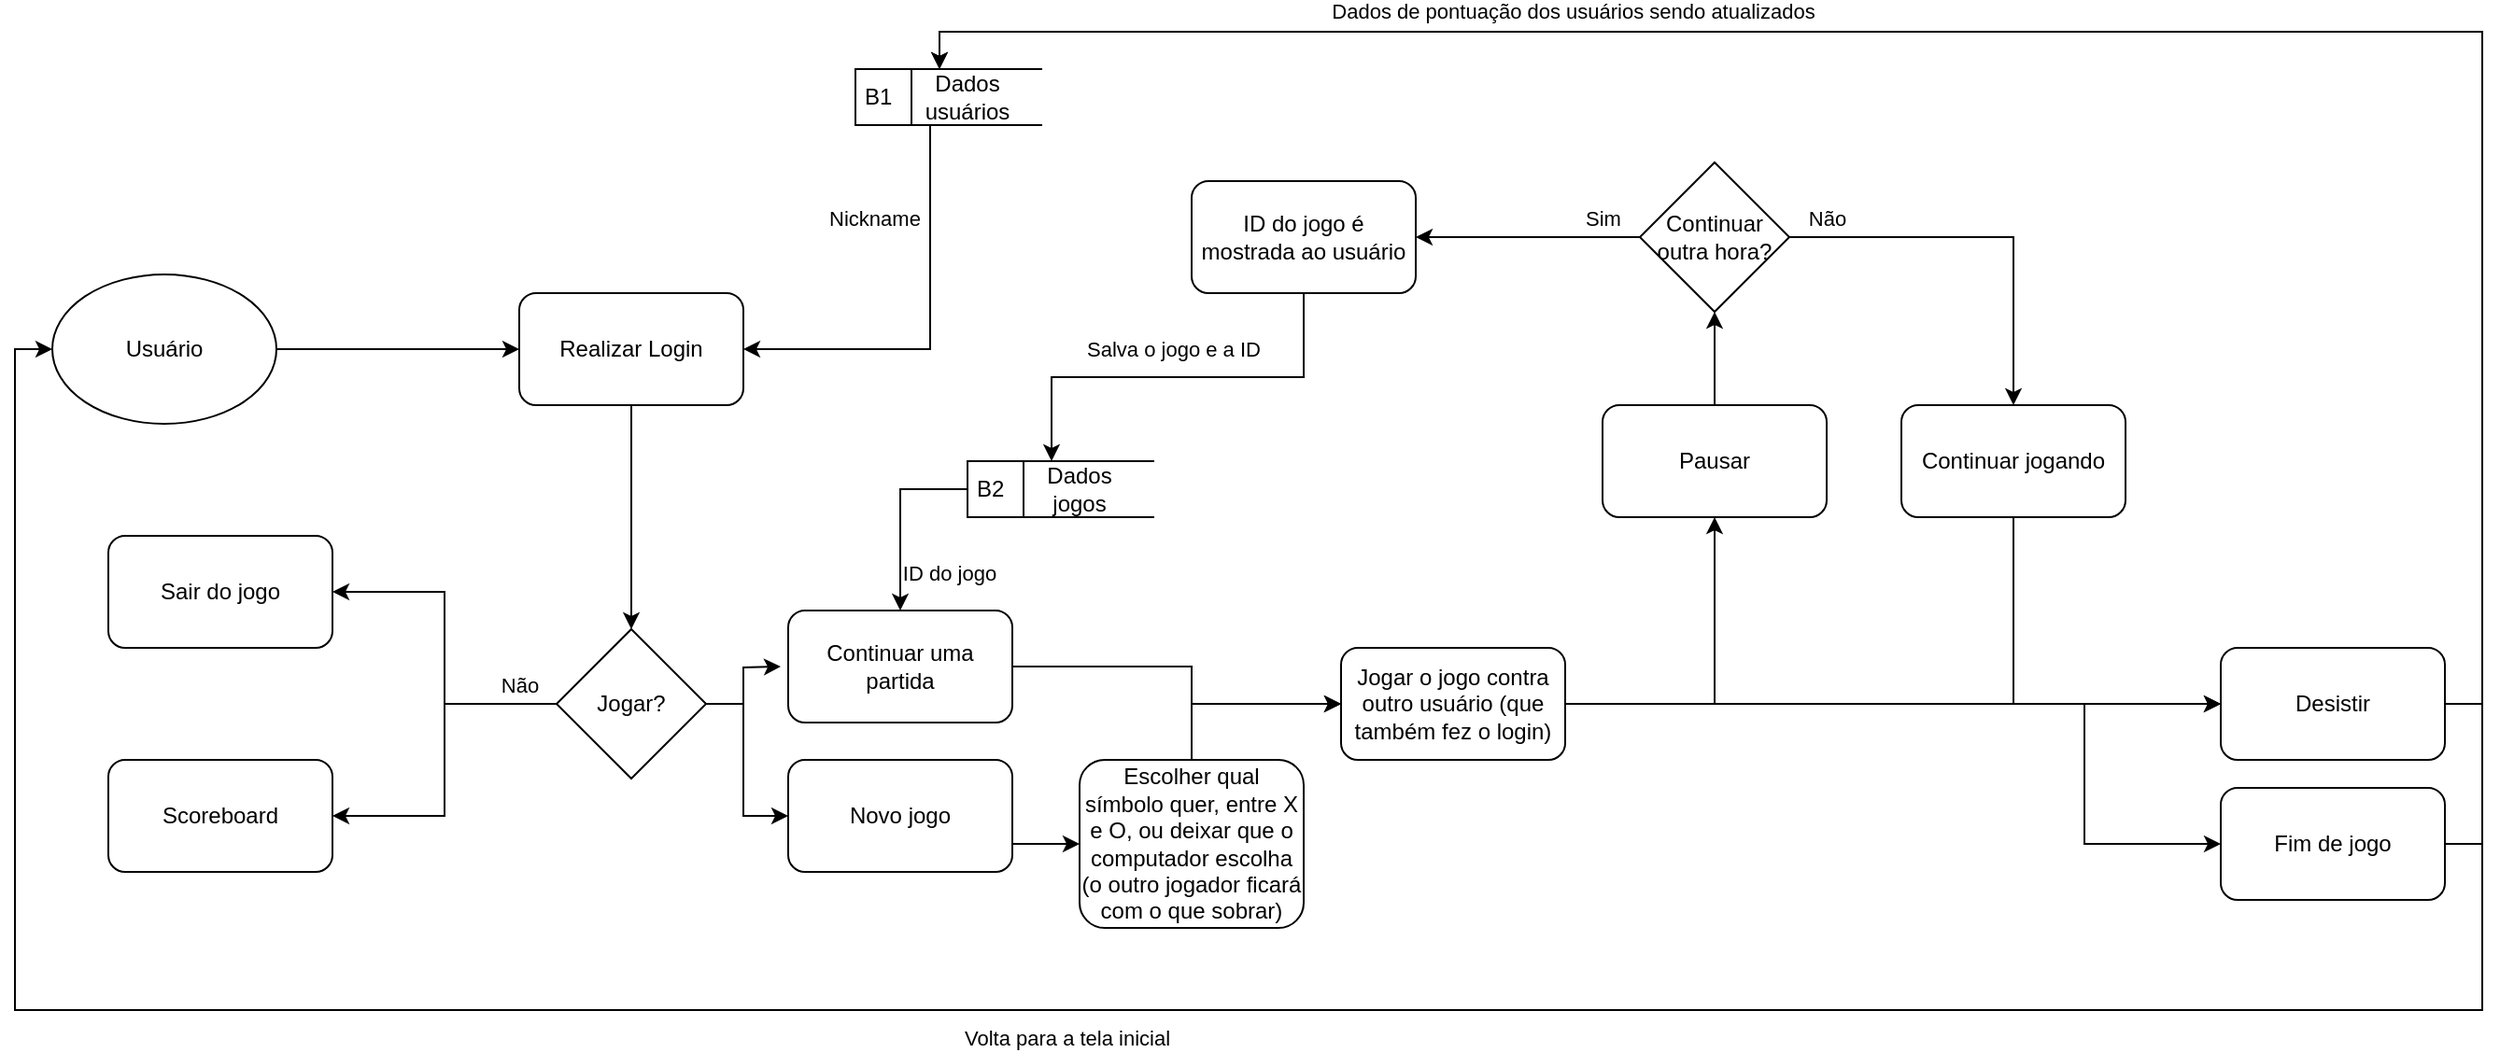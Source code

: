 <mxfile version="22.0.8" type="github">
  <diagram name="Página-1" id="T0-vbMG73sq1lB9JLtOu">
    <mxGraphModel dx="1919" dy="965" grid="0" gridSize="10" guides="1" tooltips="1" connect="1" arrows="1" fold="1" page="0" pageScale="1" pageWidth="827" pageHeight="1169" math="0" shadow="0">
      <root>
        <mxCell id="0" />
        <mxCell id="1" parent="0" />
        <mxCell id="H5piIwi7xyB4hDqtzY4R-3" style="edgeStyle=orthogonalEdgeStyle;rounded=0;orthogonalLoop=1;jettySize=auto;html=1;exitX=1;exitY=0.5;exitDx=0;exitDy=0;" edge="1" parent="1" source="H5piIwi7xyB4hDqtzY4R-1" target="H5piIwi7xyB4hDqtzY4R-2">
          <mxGeometry relative="1" as="geometry" />
        </mxCell>
        <mxCell id="H5piIwi7xyB4hDqtzY4R-1" value="Usuário" style="ellipse;whiteSpace=wrap;html=1;" vertex="1" parent="1">
          <mxGeometry x="20" y="110" width="120" height="80" as="geometry" />
        </mxCell>
        <mxCell id="H5piIwi7xyB4hDqtzY4R-5" style="edgeStyle=orthogonalEdgeStyle;rounded=0;orthogonalLoop=1;jettySize=auto;html=1;exitX=0.5;exitY=1;exitDx=0;exitDy=0;entryX=0.5;entryY=0;entryDx=0;entryDy=0;" edge="1" parent="1" source="H5piIwi7xyB4hDqtzY4R-2" target="H5piIwi7xyB4hDqtzY4R-4">
          <mxGeometry relative="1" as="geometry" />
        </mxCell>
        <mxCell id="H5piIwi7xyB4hDqtzY4R-2" value="Realizar Login" style="rounded=1;whiteSpace=wrap;html=1;" vertex="1" parent="1">
          <mxGeometry x="270" y="120" width="120" height="60" as="geometry" />
        </mxCell>
        <mxCell id="H5piIwi7xyB4hDqtzY4R-29" style="edgeStyle=orthogonalEdgeStyle;rounded=0;orthogonalLoop=1;jettySize=auto;html=1;exitX=0;exitY=0.5;exitDx=0;exitDy=0;entryX=1;entryY=0.5;entryDx=0;entryDy=0;" edge="1" parent="1" source="H5piIwi7xyB4hDqtzY4R-4" target="H5piIwi7xyB4hDqtzY4R-10">
          <mxGeometry relative="1" as="geometry" />
        </mxCell>
        <mxCell id="H5piIwi7xyB4hDqtzY4R-30" style="edgeStyle=orthogonalEdgeStyle;rounded=0;orthogonalLoop=1;jettySize=auto;html=1;exitX=0;exitY=0.5;exitDx=0;exitDy=0;entryX=1;entryY=0.5;entryDx=0;entryDy=0;" edge="1" parent="1" source="H5piIwi7xyB4hDqtzY4R-4" target="H5piIwi7xyB4hDqtzY4R-9">
          <mxGeometry relative="1" as="geometry" />
        </mxCell>
        <mxCell id="H5piIwi7xyB4hDqtzY4R-31" value="Não" style="edgeLabel;html=1;align=center;verticalAlign=middle;resizable=0;points=[];" vertex="1" connectable="0" parent="H5piIwi7xyB4hDqtzY4R-30">
          <mxGeometry x="-0.8" y="-2" relative="1" as="geometry">
            <mxPoint x="-2" y="-8" as="offset" />
          </mxGeometry>
        </mxCell>
        <mxCell id="H5piIwi7xyB4hDqtzY4R-34" style="edgeStyle=orthogonalEdgeStyle;rounded=0;orthogonalLoop=1;jettySize=auto;html=1;exitX=1;exitY=0.5;exitDx=0;exitDy=0;" edge="1" parent="1" source="H5piIwi7xyB4hDqtzY4R-4">
          <mxGeometry relative="1" as="geometry">
            <mxPoint x="410" y="320" as="targetPoint" />
          </mxGeometry>
        </mxCell>
        <mxCell id="H5piIwi7xyB4hDqtzY4R-35" style="edgeStyle=orthogonalEdgeStyle;rounded=0;orthogonalLoop=1;jettySize=auto;html=1;exitX=1;exitY=0.5;exitDx=0;exitDy=0;entryX=0;entryY=0.5;entryDx=0;entryDy=0;" edge="1" parent="1" source="H5piIwi7xyB4hDqtzY4R-4" target="H5piIwi7xyB4hDqtzY4R-32">
          <mxGeometry relative="1" as="geometry">
            <Array as="points">
              <mxPoint x="390" y="340" />
              <mxPoint x="390" y="400" />
            </Array>
          </mxGeometry>
        </mxCell>
        <mxCell id="H5piIwi7xyB4hDqtzY4R-4" value="Jogar?" style="rhombus;whiteSpace=wrap;html=1;" vertex="1" parent="1">
          <mxGeometry x="290" y="300" width="80" height="80" as="geometry" />
        </mxCell>
        <mxCell id="H5piIwi7xyB4hDqtzY4R-39" style="edgeStyle=orthogonalEdgeStyle;rounded=0;orthogonalLoop=1;jettySize=auto;html=1;exitX=0.5;exitY=0;exitDx=0;exitDy=0;entryX=0;entryY=0.5;entryDx=0;entryDy=0;" edge="1" parent="1" source="H5piIwi7xyB4hDqtzY4R-6" target="H5piIwi7xyB4hDqtzY4R-18">
          <mxGeometry relative="1" as="geometry" />
        </mxCell>
        <mxCell id="H5piIwi7xyB4hDqtzY4R-6" value="Escolher qual símbolo quer, entre X e O, ou deixar que o computador escolha (o outro jogador ficará com o que sobrar)" style="rounded=1;whiteSpace=wrap;html=1;" vertex="1" parent="1">
          <mxGeometry x="570" y="370" width="120" height="90" as="geometry" />
        </mxCell>
        <mxCell id="H5piIwi7xyB4hDqtzY4R-9" value="Scoreboard" style="rounded=1;whiteSpace=wrap;html=1;" vertex="1" parent="1">
          <mxGeometry x="50" y="370" width="120" height="60" as="geometry" />
        </mxCell>
        <mxCell id="H5piIwi7xyB4hDqtzY4R-10" value="Sair do jogo" style="rounded=1;whiteSpace=wrap;html=1;" vertex="1" parent="1">
          <mxGeometry x="50" y="250" width="120" height="60" as="geometry" />
        </mxCell>
        <mxCell id="H5piIwi7xyB4hDqtzY4R-14" value="B1" style="html=1;dashed=0;whiteSpace=wrap;shape=mxgraph.dfd.dataStoreID;align=left;spacingLeft=3;points=[[0,0],[0.5,0],[1,0],[0,0.5],[1,0.5],[0,1],[0.5,1],[1,1]];" vertex="1" parent="1">
          <mxGeometry x="450" width="100" height="30" as="geometry" />
        </mxCell>
        <mxCell id="H5piIwi7xyB4hDqtzY4R-16" style="edgeStyle=orthogonalEdgeStyle;rounded=0;orthogonalLoop=1;jettySize=auto;html=1;entryX=1;entryY=0.5;entryDx=0;entryDy=0;" edge="1" parent="1" source="H5piIwi7xyB4hDqtzY4R-15" target="H5piIwi7xyB4hDqtzY4R-2">
          <mxGeometry relative="1" as="geometry">
            <Array as="points">
              <mxPoint x="490" y="150" />
            </Array>
          </mxGeometry>
        </mxCell>
        <mxCell id="H5piIwi7xyB4hDqtzY4R-17" value="Nickname" style="edgeLabel;html=1;align=center;verticalAlign=middle;resizable=0;points=[];" vertex="1" connectable="0" parent="H5piIwi7xyB4hDqtzY4R-16">
          <mxGeometry x="-0.6" y="-1" relative="1" as="geometry">
            <mxPoint x="-29" y="6" as="offset" />
          </mxGeometry>
        </mxCell>
        <mxCell id="H5piIwi7xyB4hDqtzY4R-15" value="Dados usuários" style="text;html=1;strokeColor=none;fillColor=none;align=center;verticalAlign=middle;whiteSpace=wrap;rounded=0;" vertex="1" parent="1">
          <mxGeometry x="480" width="60" height="30" as="geometry" />
        </mxCell>
        <mxCell id="H5piIwi7xyB4hDqtzY4R-42" style="edgeStyle=orthogonalEdgeStyle;rounded=0;orthogonalLoop=1;jettySize=auto;html=1;exitX=1;exitY=0.5;exitDx=0;exitDy=0;entryX=0.5;entryY=1;entryDx=0;entryDy=0;" edge="1" parent="1" source="H5piIwi7xyB4hDqtzY4R-18" target="H5piIwi7xyB4hDqtzY4R-21">
          <mxGeometry relative="1" as="geometry" />
        </mxCell>
        <mxCell id="H5piIwi7xyB4hDqtzY4R-44" style="edgeStyle=orthogonalEdgeStyle;rounded=0;orthogonalLoop=1;jettySize=auto;html=1;exitX=1;exitY=0.5;exitDx=0;exitDy=0;entryX=0;entryY=0.5;entryDx=0;entryDy=0;" edge="1" parent="1" source="H5piIwi7xyB4hDqtzY4R-18" target="H5piIwi7xyB4hDqtzY4R-23">
          <mxGeometry relative="1" as="geometry" />
        </mxCell>
        <mxCell id="H5piIwi7xyB4hDqtzY4R-64" style="edgeStyle=orthogonalEdgeStyle;rounded=0;orthogonalLoop=1;jettySize=auto;html=1;exitX=1;exitY=0.5;exitDx=0;exitDy=0;entryX=0;entryY=0.5;entryDx=0;entryDy=0;" edge="1" parent="1" source="H5piIwi7xyB4hDqtzY4R-18" target="H5piIwi7xyB4hDqtzY4R-20">
          <mxGeometry relative="1" as="geometry">
            <Array as="points">
              <mxPoint x="1108" y="340" />
              <mxPoint x="1108" y="415" />
            </Array>
          </mxGeometry>
        </mxCell>
        <mxCell id="H5piIwi7xyB4hDqtzY4R-18" value="Jogar o jogo contra outro usuário (que também fez o login)" style="rounded=1;whiteSpace=wrap;html=1;" vertex="1" parent="1">
          <mxGeometry x="710" y="310" width="120" height="60" as="geometry" />
        </mxCell>
        <mxCell id="H5piIwi7xyB4hDqtzY4R-66" style="edgeStyle=orthogonalEdgeStyle;rounded=0;orthogonalLoop=1;jettySize=auto;html=1;exitX=1;exitY=0.5;exitDx=0;exitDy=0;entryX=0.25;entryY=0;entryDx=0;entryDy=0;" edge="1" parent="1" source="H5piIwi7xyB4hDqtzY4R-20" target="H5piIwi7xyB4hDqtzY4R-15">
          <mxGeometry relative="1" as="geometry" />
        </mxCell>
        <mxCell id="H5piIwi7xyB4hDqtzY4R-68" style="edgeStyle=orthogonalEdgeStyle;rounded=0;orthogonalLoop=1;jettySize=auto;html=1;exitX=1;exitY=0.5;exitDx=0;exitDy=0;entryX=0;entryY=0.5;entryDx=0;entryDy=0;" edge="1" parent="1" source="H5piIwi7xyB4hDqtzY4R-20" target="H5piIwi7xyB4hDqtzY4R-1">
          <mxGeometry relative="1" as="geometry">
            <Array as="points">
              <mxPoint x="1321" y="415" />
              <mxPoint x="1321" y="504" />
              <mxPoint y="504" />
              <mxPoint y="150" />
            </Array>
          </mxGeometry>
        </mxCell>
        <mxCell id="H5piIwi7xyB4hDqtzY4R-70" value="Volta para a tela inicial" style="edgeLabel;html=1;align=center;verticalAlign=middle;resizable=0;points=[];" vertex="1" connectable="0" parent="H5piIwi7xyB4hDqtzY4R-68">
          <mxGeometry x="0.098" y="-1" relative="1" as="geometry">
            <mxPoint x="123" y="16" as="offset" />
          </mxGeometry>
        </mxCell>
        <mxCell id="H5piIwi7xyB4hDqtzY4R-20" value="Fim de jogo" style="rounded=1;whiteSpace=wrap;html=1;" vertex="1" parent="1">
          <mxGeometry x="1181" y="385" width="120" height="60" as="geometry" />
        </mxCell>
        <mxCell id="H5piIwi7xyB4hDqtzY4R-52" value="" style="edgeStyle=orthogonalEdgeStyle;rounded=0;orthogonalLoop=1;jettySize=auto;html=1;" edge="1" parent="1" source="H5piIwi7xyB4hDqtzY4R-21" target="H5piIwi7xyB4hDqtzY4R-51">
          <mxGeometry relative="1" as="geometry" />
        </mxCell>
        <mxCell id="H5piIwi7xyB4hDqtzY4R-21" value="Pausar" style="rounded=1;whiteSpace=wrap;html=1;" vertex="1" parent="1">
          <mxGeometry x="850" y="180" width="120" height="60" as="geometry" />
        </mxCell>
        <mxCell id="H5piIwi7xyB4hDqtzY4R-65" style="edgeStyle=orthogonalEdgeStyle;rounded=0;orthogonalLoop=1;jettySize=auto;html=1;exitX=1;exitY=0.5;exitDx=0;exitDy=0;entryX=0.25;entryY=0;entryDx=0;entryDy=0;" edge="1" parent="1" source="H5piIwi7xyB4hDqtzY4R-23" target="H5piIwi7xyB4hDqtzY4R-15">
          <mxGeometry relative="1" as="geometry" />
        </mxCell>
        <mxCell id="H5piIwi7xyB4hDqtzY4R-69" value="Dados de pontuação dos usuários sendo atualizados" style="edgeLabel;html=1;align=center;verticalAlign=middle;resizable=0;points=[];" vertex="1" connectable="0" parent="H5piIwi7xyB4hDqtzY4R-65">
          <mxGeometry x="0.454" y="2" relative="1" as="geometry">
            <mxPoint x="24" y="-13" as="offset" />
          </mxGeometry>
        </mxCell>
        <mxCell id="H5piIwi7xyB4hDqtzY4R-23" value="Desistir" style="rounded=1;whiteSpace=wrap;html=1;" vertex="1" parent="1">
          <mxGeometry x="1181" y="310" width="120" height="60" as="geometry" />
        </mxCell>
        <mxCell id="H5piIwi7xyB4hDqtzY4R-40" style="edgeStyle=orthogonalEdgeStyle;rounded=0;orthogonalLoop=1;jettySize=auto;html=1;exitX=0;exitY=0.5;exitDx=0;exitDy=0;entryX=0.5;entryY=0;entryDx=0;entryDy=0;" edge="1" parent="1" source="H5piIwi7xyB4hDqtzY4R-25" target="H5piIwi7xyB4hDqtzY4R-33">
          <mxGeometry relative="1" as="geometry" />
        </mxCell>
        <mxCell id="H5piIwi7xyB4hDqtzY4R-41" value="ID do jogo" style="edgeLabel;html=1;align=center;verticalAlign=middle;resizable=0;points=[];" vertex="1" connectable="0" parent="H5piIwi7xyB4hDqtzY4R-40">
          <mxGeometry x="0.525" relative="1" as="geometry">
            <mxPoint x="26" y="4" as="offset" />
          </mxGeometry>
        </mxCell>
        <mxCell id="H5piIwi7xyB4hDqtzY4R-25" value="B2" style="html=1;dashed=0;whiteSpace=wrap;shape=mxgraph.dfd.dataStoreID;align=left;spacingLeft=3;points=[[0,0],[0.5,0],[1,0],[0,0.5],[1,0.5],[0,1],[0.5,1],[1,1]];" vertex="1" parent="1">
          <mxGeometry x="510" y="210" width="100" height="30" as="geometry" />
        </mxCell>
        <mxCell id="H5piIwi7xyB4hDqtzY4R-26" value="Dados jogos" style="text;html=1;strokeColor=none;fillColor=none;align=center;verticalAlign=middle;whiteSpace=wrap;rounded=0;" vertex="1" parent="1">
          <mxGeometry x="540" y="210" width="60" height="30" as="geometry" />
        </mxCell>
        <mxCell id="H5piIwi7xyB4hDqtzY4R-36" style="edgeStyle=orthogonalEdgeStyle;rounded=0;orthogonalLoop=1;jettySize=auto;html=1;exitX=1;exitY=0.5;exitDx=0;exitDy=0;" edge="1" parent="1" source="H5piIwi7xyB4hDqtzY4R-32">
          <mxGeometry relative="1" as="geometry">
            <mxPoint x="570" y="415" as="targetPoint" />
            <Array as="points">
              <mxPoint x="534" y="415" />
            </Array>
          </mxGeometry>
        </mxCell>
        <mxCell id="H5piIwi7xyB4hDqtzY4R-32" value="Novo jogo" style="rounded=1;whiteSpace=wrap;html=1;" vertex="1" parent="1">
          <mxGeometry x="414" y="370" width="120" height="60" as="geometry" />
        </mxCell>
        <mxCell id="H5piIwi7xyB4hDqtzY4R-37" style="edgeStyle=orthogonalEdgeStyle;rounded=0;orthogonalLoop=1;jettySize=auto;html=1;exitX=1;exitY=0.5;exitDx=0;exitDy=0;entryX=0;entryY=0.5;entryDx=0;entryDy=0;" edge="1" parent="1" source="H5piIwi7xyB4hDqtzY4R-33" target="H5piIwi7xyB4hDqtzY4R-18">
          <mxGeometry relative="1" as="geometry">
            <Array as="points">
              <mxPoint x="630" y="320" />
              <mxPoint x="630" y="340" />
            </Array>
          </mxGeometry>
        </mxCell>
        <mxCell id="H5piIwi7xyB4hDqtzY4R-33" value="Continuar uma partida" style="rounded=1;whiteSpace=wrap;html=1;" vertex="1" parent="1">
          <mxGeometry x="414" y="290" width="120" height="60" as="geometry" />
        </mxCell>
        <mxCell id="H5piIwi7xyB4hDqtzY4R-54" style="edgeStyle=orthogonalEdgeStyle;rounded=0;orthogonalLoop=1;jettySize=auto;html=1;entryX=1;entryY=0.5;entryDx=0;entryDy=0;" edge="1" parent="1" source="H5piIwi7xyB4hDqtzY4R-51" target="H5piIwi7xyB4hDqtzY4R-53">
          <mxGeometry relative="1" as="geometry" />
        </mxCell>
        <mxCell id="H5piIwi7xyB4hDqtzY4R-58" value="Sim" style="edgeLabel;html=1;align=center;verticalAlign=middle;resizable=0;points=[];" vertex="1" connectable="0" parent="H5piIwi7xyB4hDqtzY4R-54">
          <mxGeometry x="-0.533" y="-1" relative="1" as="geometry">
            <mxPoint x="8" y="-9" as="offset" />
          </mxGeometry>
        </mxCell>
        <mxCell id="H5piIwi7xyB4hDqtzY4R-60" style="edgeStyle=orthogonalEdgeStyle;rounded=0;orthogonalLoop=1;jettySize=auto;html=1;exitX=1;exitY=0.5;exitDx=0;exitDy=0;entryX=0.5;entryY=0;entryDx=0;entryDy=0;" edge="1" parent="1" source="H5piIwi7xyB4hDqtzY4R-51" target="H5piIwi7xyB4hDqtzY4R-59">
          <mxGeometry relative="1" as="geometry" />
        </mxCell>
        <mxCell id="H5piIwi7xyB4hDqtzY4R-61" value="Não" style="edgeLabel;html=1;align=center;verticalAlign=middle;resizable=0;points=[];" vertex="1" connectable="0" parent="H5piIwi7xyB4hDqtzY4R-60">
          <mxGeometry x="-0.857" y="1" relative="1" as="geometry">
            <mxPoint x="5" y="-9" as="offset" />
          </mxGeometry>
        </mxCell>
        <mxCell id="H5piIwi7xyB4hDqtzY4R-51" value="Continuar outra hora?" style="rhombus;whiteSpace=wrap;html=1;" vertex="1" parent="1">
          <mxGeometry x="870" y="50" width="80" height="80" as="geometry" />
        </mxCell>
        <mxCell id="H5piIwi7xyB4hDqtzY4R-56" style="edgeStyle=orthogonalEdgeStyle;rounded=0;orthogonalLoop=1;jettySize=auto;html=1;exitX=0.5;exitY=1;exitDx=0;exitDy=0;entryX=0.25;entryY=0;entryDx=0;entryDy=0;" edge="1" parent="1" source="H5piIwi7xyB4hDqtzY4R-53" target="H5piIwi7xyB4hDqtzY4R-26">
          <mxGeometry relative="1" as="geometry" />
        </mxCell>
        <mxCell id="H5piIwi7xyB4hDqtzY4R-57" value="Salva o jogo e a ID" style="edgeLabel;html=1;align=center;verticalAlign=middle;resizable=0;points=[];" vertex="1" connectable="0" parent="H5piIwi7xyB4hDqtzY4R-56">
          <mxGeometry x="0.404" y="-2" relative="1" as="geometry">
            <mxPoint x="43" y="-13" as="offset" />
          </mxGeometry>
        </mxCell>
        <mxCell id="H5piIwi7xyB4hDqtzY4R-53" value="ID do jogo é mostrada ao usuário" style="rounded=1;whiteSpace=wrap;html=1;" vertex="1" parent="1">
          <mxGeometry x="630" y="60" width="120" height="60" as="geometry" />
        </mxCell>
        <mxCell id="H5piIwi7xyB4hDqtzY4R-62" style="edgeStyle=orthogonalEdgeStyle;rounded=0;orthogonalLoop=1;jettySize=auto;html=1;exitX=0.5;exitY=1;exitDx=0;exitDy=0;entryX=0;entryY=0.5;entryDx=0;entryDy=0;" edge="1" parent="1" source="H5piIwi7xyB4hDqtzY4R-59" target="H5piIwi7xyB4hDqtzY4R-23">
          <mxGeometry relative="1" as="geometry" />
        </mxCell>
        <mxCell id="H5piIwi7xyB4hDqtzY4R-59" value="Continuar jogando" style="rounded=1;whiteSpace=wrap;html=1;" vertex="1" parent="1">
          <mxGeometry x="1010" y="180" width="120" height="60" as="geometry" />
        </mxCell>
      </root>
    </mxGraphModel>
  </diagram>
</mxfile>

